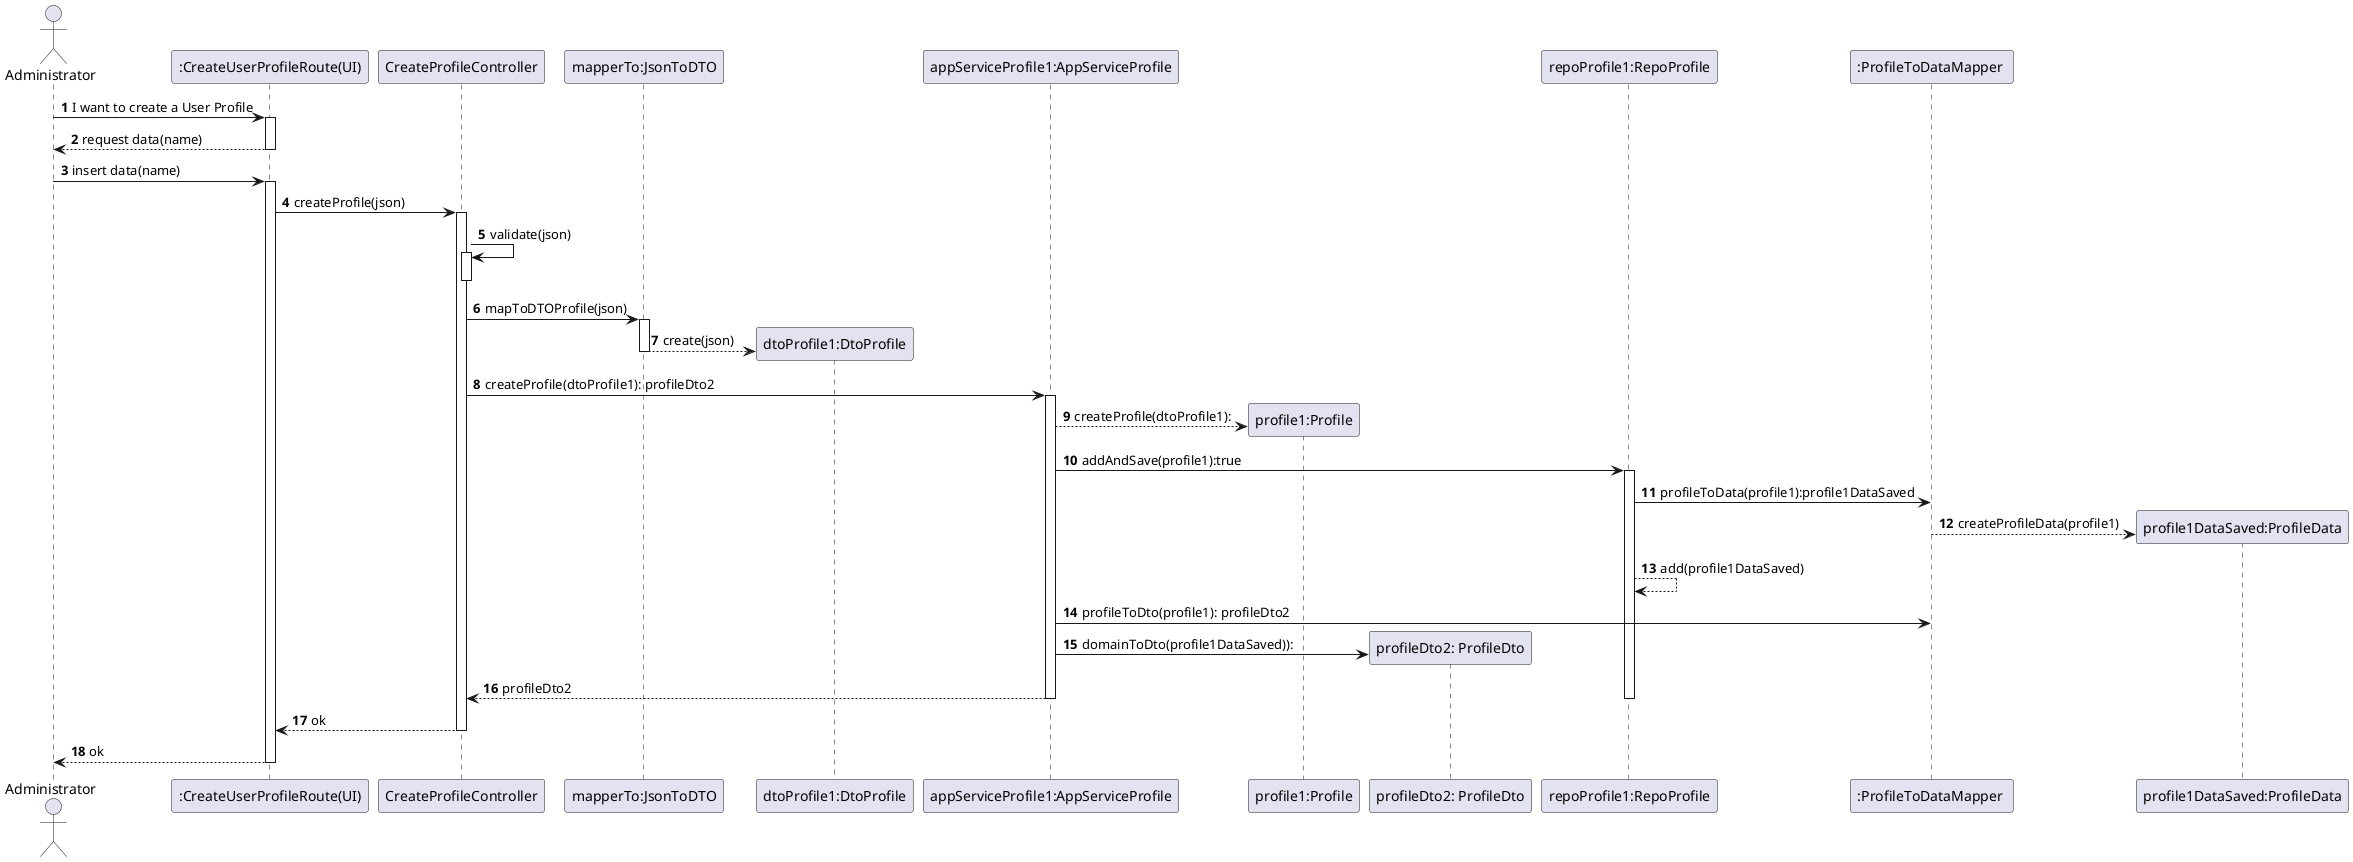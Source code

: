 @startuml
'https://plantuml.com/sequence-diagram


autonumber
actor "Administrator" as administrator
participant ":CreateUserProfileRoute(UI)" as route
participant "CreateProfileController" as controller
participant "mapperTo:JsonToDTO" as mapperJson
participant "dtoProfile1:DtoProfile" as dtoProfile1
participant "appServiceProfile1:AppServiceProfile" as service
participant "profile1:Profile" as profile1
participant "profileDto2: ProfileDto" as dto2
participant "repoProfile1:RepoProfile" as repo
participant ":ProfileToDataMapper " as profileDataMapper
participant "profile1DataSaved:ProfileData" as profileData





administrator -> route :I want to create a User Profile
activate route
administrator <-- route: request data(name)
deactivate route
administrator -> route: insert data(name)
activate route
route -> controller: createProfile(json)
activate controller
controller -> controller:validate(json)
activate controller
deactivate controller
controller -> mapperJson: mapToDTOProfile(json)
activate mapperJson
mapperJson --> dtoProfile1**: create(json)
deactivate mapperJson
controller -> service : createProfile(dtoProfile1): profileDto2
activate service
service --> profile1**: createProfile(dtoProfile1):
service -> repo : addAndSave(profile1):true
activate repo

repo -> profileDataMapper : profileToData(profile1):profile1DataSaved
profileDataMapper --> profileData**: createProfileData(profile1)
repo --> repo: add(profile1DataSaved)
service -> profileDataMapper : profileToDto(profile1): profileDto2
service -> dto2**: domainToDto(profile1DataSaved)):
controller <-- service: profileDto2
deactivate repo
deactivate service
route <-- controller : ok
deactivate controller
administrator <-- route: ok
deactivate route


@enduml

